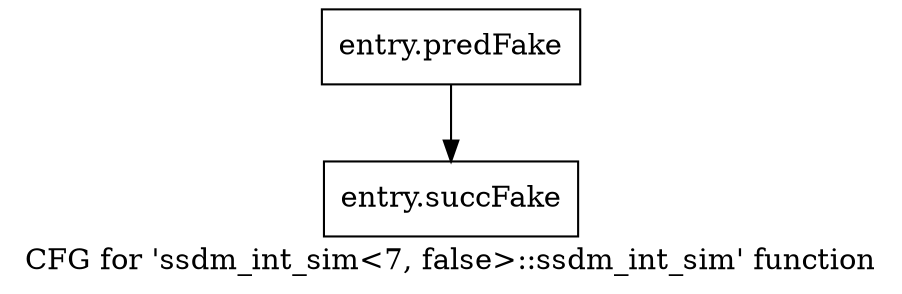 digraph "CFG for 'ssdm_int_sim\<7, false\>::ssdm_int_sim' function" {
	label="CFG for 'ssdm_int_sim\<7, false\>::ssdm_int_sim' function";

	Node0x590d730 [shape=record,filename="",linenumber="",label="{entry.predFake}"];
	Node0x590d730 -> Node0x5b2fad0[ callList="" memoryops="" filename="/home/omerfaruk/tools/Xilinx/Vitis_HLS/2023.2/include/etc/ap_common.h" execusionnum="6"];
	Node0x5b2fad0 [shape=record,filename="/home/omerfaruk/tools/Xilinx/Vitis_HLS/2023.2/include/etc/ap_common.h",linenumber="661",label="{entry.succFake}"];
}
